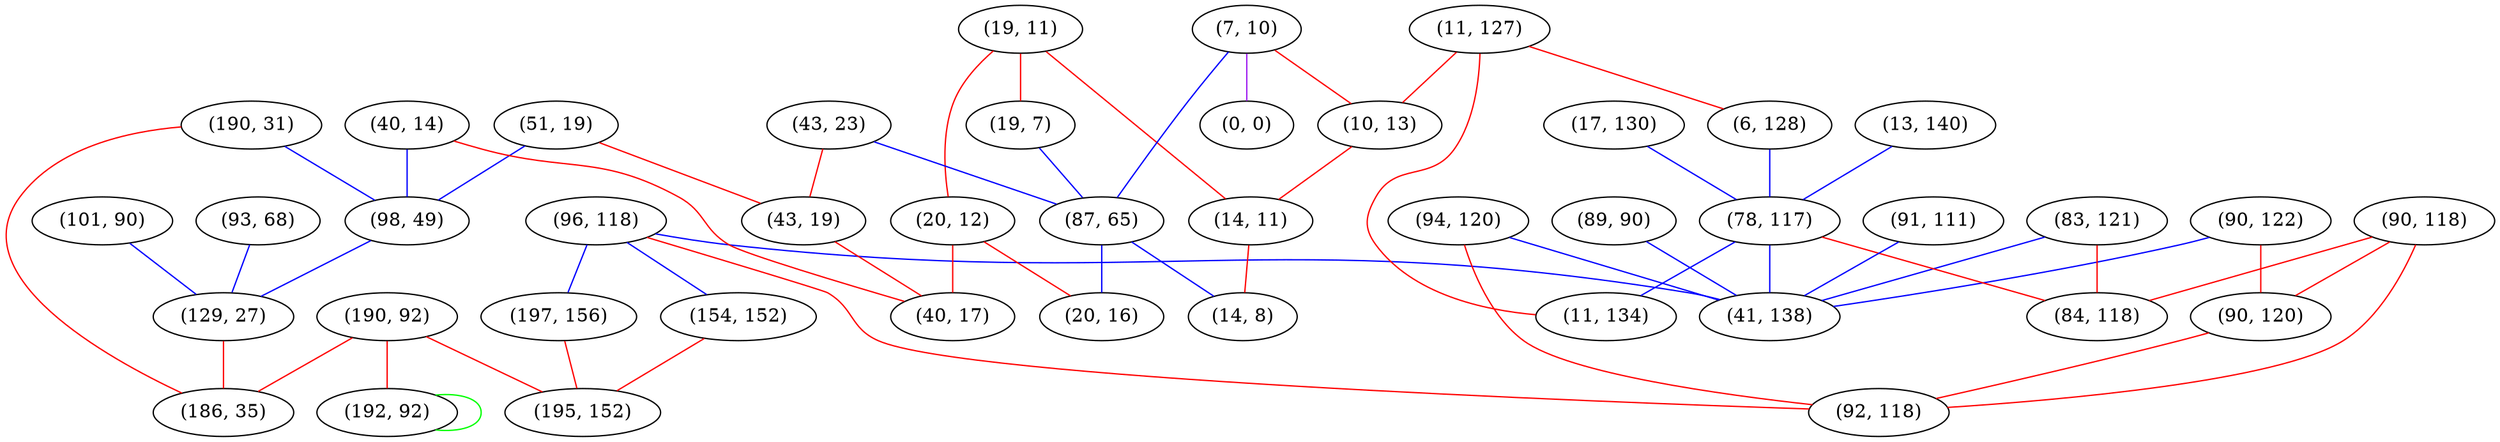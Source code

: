 graph "" {
"(96, 118)";
"(154, 152)";
"(11, 127)";
"(190, 92)";
"(197, 156)";
"(19, 11)";
"(192, 92)";
"(195, 152)";
"(89, 90)";
"(13, 140)";
"(20, 12)";
"(51, 19)";
"(90, 122)";
"(19, 7)";
"(94, 120)";
"(17, 130)";
"(43, 23)";
"(190, 31)";
"(7, 10)";
"(101, 90)";
"(43, 19)";
"(40, 14)";
"(0, 0)";
"(10, 13)";
"(90, 118)";
"(6, 128)";
"(83, 121)";
"(78, 117)";
"(87, 65)";
"(98, 49)";
"(14, 11)";
"(90, 120)";
"(93, 68)";
"(84, 118)";
"(91, 111)";
"(129, 27)";
"(186, 35)";
"(92, 118)";
"(41, 138)";
"(40, 17)";
"(14, 8)";
"(11, 134)";
"(20, 16)";
"(96, 118)" -- "(41, 138)"  [color=blue, key=0, weight=3];
"(96, 118)" -- "(154, 152)"  [color=blue, key=0, weight=3];
"(96, 118)" -- "(197, 156)"  [color=blue, key=0, weight=3];
"(96, 118)" -- "(92, 118)"  [color=red, key=0, weight=1];
"(154, 152)" -- "(195, 152)"  [color=red, key=0, weight=1];
"(11, 127)" -- "(10, 13)"  [color=red, key=0, weight=1];
"(11, 127)" -- "(6, 128)"  [color=red, key=0, weight=1];
"(11, 127)" -- "(11, 134)"  [color=red, key=0, weight=1];
"(190, 92)" -- "(195, 152)"  [color=red, key=0, weight=1];
"(190, 92)" -- "(186, 35)"  [color=red, key=0, weight=1];
"(190, 92)" -- "(192, 92)"  [color=red, key=0, weight=1];
"(197, 156)" -- "(195, 152)"  [color=red, key=0, weight=1];
"(19, 11)" -- "(14, 11)"  [color=red, key=0, weight=1];
"(19, 11)" -- "(19, 7)"  [color=red, key=0, weight=1];
"(19, 11)" -- "(20, 12)"  [color=red, key=0, weight=1];
"(192, 92)" -- "(192, 92)"  [color=green, key=0, weight=2];
"(89, 90)" -- "(41, 138)"  [color=blue, key=0, weight=3];
"(13, 140)" -- "(78, 117)"  [color=blue, key=0, weight=3];
"(20, 12)" -- "(40, 17)"  [color=red, key=0, weight=1];
"(20, 12)" -- "(20, 16)"  [color=red, key=0, weight=1];
"(51, 19)" -- "(43, 19)"  [color=red, key=0, weight=1];
"(51, 19)" -- "(98, 49)"  [color=blue, key=0, weight=3];
"(90, 122)" -- "(41, 138)"  [color=blue, key=0, weight=3];
"(90, 122)" -- "(90, 120)"  [color=red, key=0, weight=1];
"(19, 7)" -- "(87, 65)"  [color=blue, key=0, weight=3];
"(94, 120)" -- "(41, 138)"  [color=blue, key=0, weight=3];
"(94, 120)" -- "(92, 118)"  [color=red, key=0, weight=1];
"(17, 130)" -- "(78, 117)"  [color=blue, key=0, weight=3];
"(43, 23)" -- "(43, 19)"  [color=red, key=0, weight=1];
"(43, 23)" -- "(87, 65)"  [color=blue, key=0, weight=3];
"(190, 31)" -- "(186, 35)"  [color=red, key=0, weight=1];
"(190, 31)" -- "(98, 49)"  [color=blue, key=0, weight=3];
"(7, 10)" -- "(10, 13)"  [color=red, key=0, weight=1];
"(7, 10)" -- "(0, 0)"  [color=purple, key=0, weight=4];
"(7, 10)" -- "(87, 65)"  [color=blue, key=0, weight=3];
"(101, 90)" -- "(129, 27)"  [color=blue, key=0, weight=3];
"(43, 19)" -- "(40, 17)"  [color=red, key=0, weight=1];
"(40, 14)" -- "(40, 17)"  [color=red, key=0, weight=1];
"(40, 14)" -- "(98, 49)"  [color=blue, key=0, weight=3];
"(10, 13)" -- "(14, 11)"  [color=red, key=0, weight=1];
"(90, 118)" -- "(90, 120)"  [color=red, key=0, weight=1];
"(90, 118)" -- "(84, 118)"  [color=red, key=0, weight=1];
"(90, 118)" -- "(92, 118)"  [color=red, key=0, weight=1];
"(6, 128)" -- "(78, 117)"  [color=blue, key=0, weight=3];
"(83, 121)" -- "(41, 138)"  [color=blue, key=0, weight=3];
"(83, 121)" -- "(84, 118)"  [color=red, key=0, weight=1];
"(78, 117)" -- "(41, 138)"  [color=blue, key=0, weight=3];
"(78, 117)" -- "(84, 118)"  [color=red, key=0, weight=1];
"(78, 117)" -- "(11, 134)"  [color=blue, key=0, weight=3];
"(87, 65)" -- "(14, 8)"  [color=blue, key=0, weight=3];
"(87, 65)" -- "(20, 16)"  [color=blue, key=0, weight=3];
"(98, 49)" -- "(129, 27)"  [color=blue, key=0, weight=3];
"(14, 11)" -- "(14, 8)"  [color=red, key=0, weight=1];
"(90, 120)" -- "(92, 118)"  [color=red, key=0, weight=1];
"(93, 68)" -- "(129, 27)"  [color=blue, key=0, weight=3];
"(91, 111)" -- "(41, 138)"  [color=blue, key=0, weight=3];
"(129, 27)" -- "(186, 35)"  [color=red, key=0, weight=1];
}
